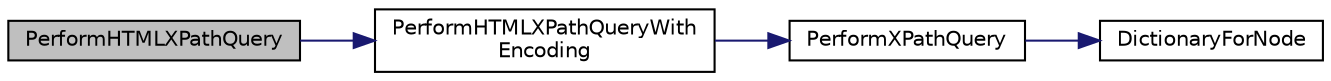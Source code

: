 digraph "PerformHTMLXPathQuery"
{
  edge [fontname="Helvetica",fontsize="10",labelfontname="Helvetica",labelfontsize="10"];
  node [fontname="Helvetica",fontsize="10",shape=record];
  rankdir="LR";
  Node1 [label="PerformHTMLXPathQuery",height=0.2,width=0.4,color="black", fillcolor="grey75", style="filled", fontcolor="black"];
  Node1 -> Node2 [color="midnightblue",fontsize="10",style="solid",fontname="Helvetica"];
  Node2 [label="PerformHTMLXPathQueryWith\lEncoding",height=0.2,width=0.4,color="black", fillcolor="white", style="filled",URL="$_x_path_query_8m.html#a0955d09455324bebcb72f4c804b12f15"];
  Node2 -> Node3 [color="midnightblue",fontsize="10",style="solid",fontname="Helvetica"];
  Node3 [label="PerformXPathQuery",height=0.2,width=0.4,color="black", fillcolor="white", style="filled",URL="$_x_path_query_8m.html#ae96b3b982878c5c8b16a8f565165297e"];
  Node3 -> Node4 [color="midnightblue",fontsize="10",style="solid",fontname="Helvetica"];
  Node4 [label="DictionaryForNode",height=0.2,width=0.4,color="black", fillcolor="white", style="filled",URL="$_x_path_query_8m.html#a1ed3b4bc9c3faffd9d8b14a1d4784675"];
}
